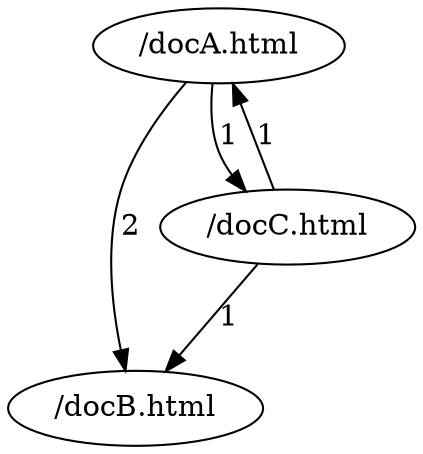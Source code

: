 digraph{
node0 [label="/docA.html"];
node1 [label="/docB.html"];
node2 [label="/docC.html"];
node2 -> node0 [label=1];
node0 -> node1 [label=2];
node2 -> node1 [label=1];
node0 -> node2 [label=1];
}
